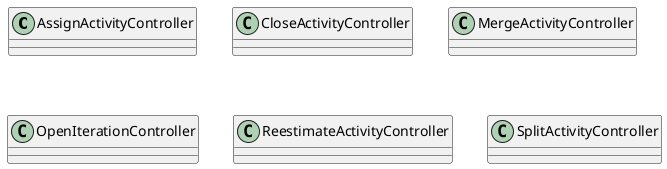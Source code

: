 @startuml

Class AssignActivityController
Class CloseActivityController
Class MergeActivityController
Class OpenIterationController
Class ReestimateActivityController
Class SplitActivityController

@enduml

